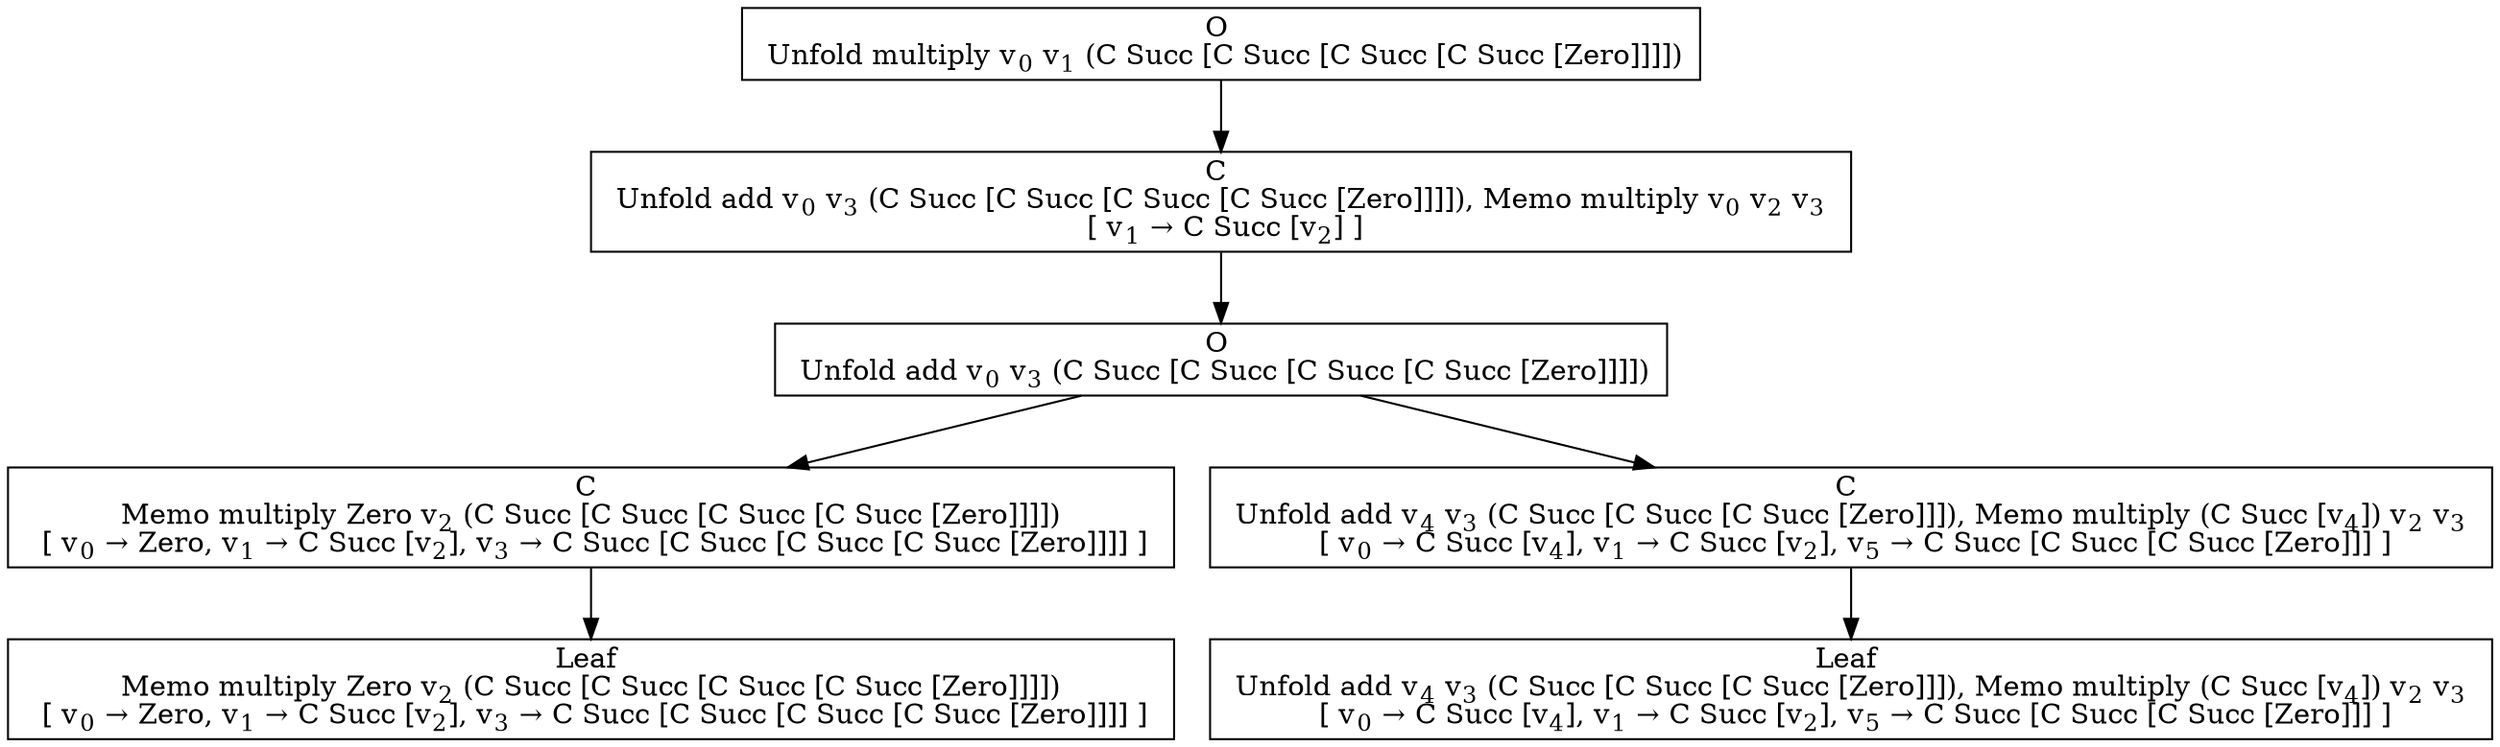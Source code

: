 digraph {
    graph [rankdir=TB
          ,bgcolor=transparent];
    node [shape=box
         ,fillcolor=white
         ,style=filled];
    0 [label=<O <BR/> Unfold multiply v<SUB>0</SUB> v<SUB>1</SUB> (C Succ [C Succ [C Succ [C Succ [Zero]]]])>];
    1 [label=<C <BR/> Unfold add v<SUB>0</SUB> v<SUB>3</SUB> (C Succ [C Succ [C Succ [C Succ [Zero]]]]), Memo multiply v<SUB>0</SUB> v<SUB>2</SUB> v<SUB>3</SUB> <BR/>  [ v<SUB>1</SUB> &rarr; C Succ [v<SUB>2</SUB>] ] >];
    2 [label=<O <BR/> Unfold add v<SUB>0</SUB> v<SUB>3</SUB> (C Succ [C Succ [C Succ [C Succ [Zero]]]])>];
    3 [label=<C <BR/> Memo multiply Zero v<SUB>2</SUB> (C Succ [C Succ [C Succ [C Succ [Zero]]]]) <BR/>  [ v<SUB>0</SUB> &rarr; Zero, v<SUB>1</SUB> &rarr; C Succ [v<SUB>2</SUB>], v<SUB>3</SUB> &rarr; C Succ [C Succ [C Succ [C Succ [Zero]]]] ] >];
    4 [label=<C <BR/> Unfold add v<SUB>4</SUB> v<SUB>3</SUB> (C Succ [C Succ [C Succ [Zero]]]), Memo multiply (C Succ [v<SUB>4</SUB>]) v<SUB>2</SUB> v<SUB>3</SUB> <BR/>  [ v<SUB>0</SUB> &rarr; C Succ [v<SUB>4</SUB>], v<SUB>1</SUB> &rarr; C Succ [v<SUB>2</SUB>], v<SUB>5</SUB> &rarr; C Succ [C Succ [C Succ [Zero]]] ] >];
    5 [label=<Leaf <BR/> Memo multiply Zero v<SUB>2</SUB> (C Succ [C Succ [C Succ [C Succ [Zero]]]]) <BR/>  [ v<SUB>0</SUB> &rarr; Zero, v<SUB>1</SUB> &rarr; C Succ [v<SUB>2</SUB>], v<SUB>3</SUB> &rarr; C Succ [C Succ [C Succ [C Succ [Zero]]]] ] >];
    6 [label=<Leaf <BR/> Unfold add v<SUB>4</SUB> v<SUB>3</SUB> (C Succ [C Succ [C Succ [Zero]]]), Memo multiply (C Succ [v<SUB>4</SUB>]) v<SUB>2</SUB> v<SUB>3</SUB> <BR/>  [ v<SUB>0</SUB> &rarr; C Succ [v<SUB>4</SUB>], v<SUB>1</SUB> &rarr; C Succ [v<SUB>2</SUB>], v<SUB>5</SUB> &rarr; C Succ [C Succ [C Succ [Zero]]] ] >];
    0 -> 1 [label=""];
    1 -> 2 [label=""];
    2 -> 3 [label=""];
    2 -> 4 [label=""];
    3 -> 5 [label=""];
    4 -> 6 [label=""];
}